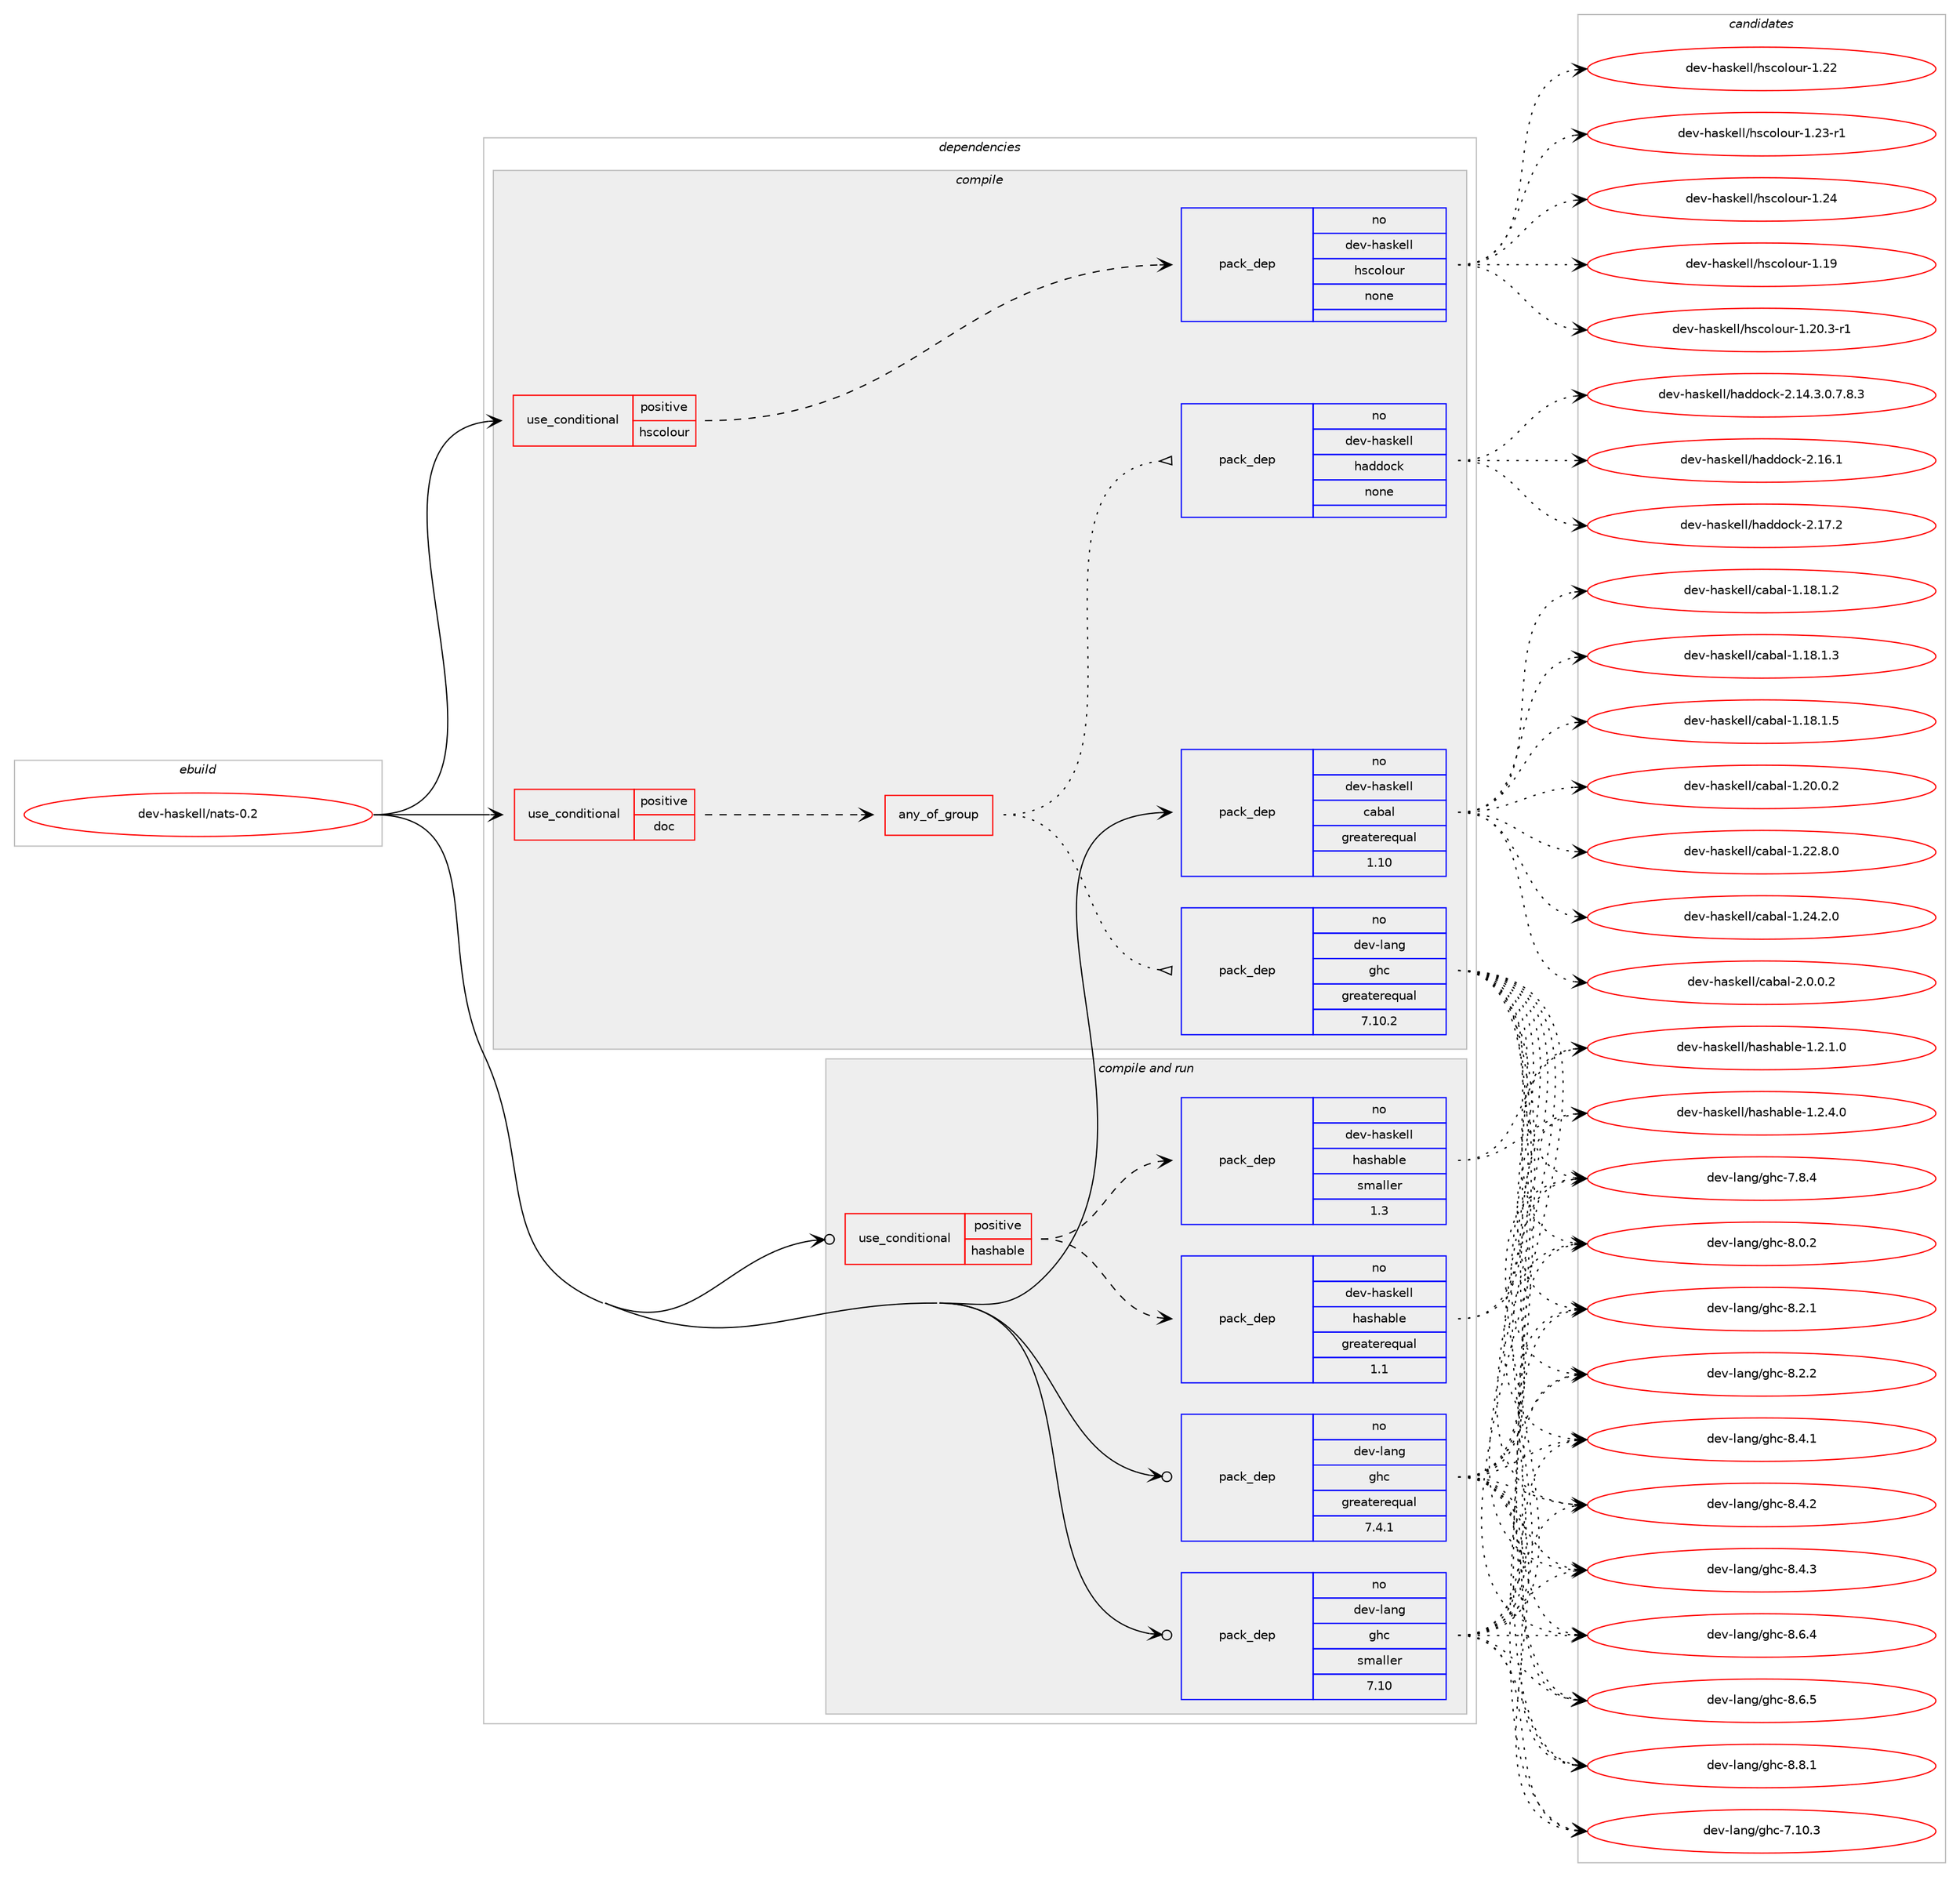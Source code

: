 digraph prolog {

# *************
# Graph options
# *************

newrank=true;
concentrate=true;
compound=true;
graph [rankdir=LR,fontname=Helvetica,fontsize=10,ranksep=1.5];#, ranksep=2.5, nodesep=0.2];
edge  [arrowhead=vee];
node  [fontname=Helvetica,fontsize=10];

# **********
# The ebuild
# **********

subgraph cluster_leftcol {
color=gray;
rank=same;
label=<<i>ebuild</i>>;
id [label="dev-haskell/nats-0.2", color=red, width=4, href="../dev-haskell/nats-0.2.svg"];
}

# ****************
# The dependencies
# ****************

subgraph cluster_midcol {
color=gray;
label=<<i>dependencies</i>>;
subgraph cluster_compile {
fillcolor="#eeeeee";
style=filled;
label=<<i>compile</i>>;
subgraph cond126894 {
dependency539950 [label=<<TABLE BORDER="0" CELLBORDER="1" CELLSPACING="0" CELLPADDING="4"><TR><TD ROWSPAN="3" CELLPADDING="10">use_conditional</TD></TR><TR><TD>positive</TD></TR><TR><TD>doc</TD></TR></TABLE>>, shape=none, color=red];
subgraph any10236 {
dependency539951 [label=<<TABLE BORDER="0" CELLBORDER="1" CELLSPACING="0" CELLPADDING="4"><TR><TD CELLPADDING="10">any_of_group</TD></TR></TABLE>>, shape=none, color=red];subgraph pack402463 {
dependency539952 [label=<<TABLE BORDER="0" CELLBORDER="1" CELLSPACING="0" CELLPADDING="4" WIDTH="220"><TR><TD ROWSPAN="6" CELLPADDING="30">pack_dep</TD></TR><TR><TD WIDTH="110">no</TD></TR><TR><TD>dev-haskell</TD></TR><TR><TD>haddock</TD></TR><TR><TD>none</TD></TR><TR><TD></TD></TR></TABLE>>, shape=none, color=blue];
}
dependency539951:e -> dependency539952:w [weight=20,style="dotted",arrowhead="oinv"];
subgraph pack402464 {
dependency539953 [label=<<TABLE BORDER="0" CELLBORDER="1" CELLSPACING="0" CELLPADDING="4" WIDTH="220"><TR><TD ROWSPAN="6" CELLPADDING="30">pack_dep</TD></TR><TR><TD WIDTH="110">no</TD></TR><TR><TD>dev-lang</TD></TR><TR><TD>ghc</TD></TR><TR><TD>greaterequal</TD></TR><TR><TD>7.10.2</TD></TR></TABLE>>, shape=none, color=blue];
}
dependency539951:e -> dependency539953:w [weight=20,style="dotted",arrowhead="oinv"];
}
dependency539950:e -> dependency539951:w [weight=20,style="dashed",arrowhead="vee"];
}
id:e -> dependency539950:w [weight=20,style="solid",arrowhead="vee"];
subgraph cond126895 {
dependency539954 [label=<<TABLE BORDER="0" CELLBORDER="1" CELLSPACING="0" CELLPADDING="4"><TR><TD ROWSPAN="3" CELLPADDING="10">use_conditional</TD></TR><TR><TD>positive</TD></TR><TR><TD>hscolour</TD></TR></TABLE>>, shape=none, color=red];
subgraph pack402465 {
dependency539955 [label=<<TABLE BORDER="0" CELLBORDER="1" CELLSPACING="0" CELLPADDING="4" WIDTH="220"><TR><TD ROWSPAN="6" CELLPADDING="30">pack_dep</TD></TR><TR><TD WIDTH="110">no</TD></TR><TR><TD>dev-haskell</TD></TR><TR><TD>hscolour</TD></TR><TR><TD>none</TD></TR><TR><TD></TD></TR></TABLE>>, shape=none, color=blue];
}
dependency539954:e -> dependency539955:w [weight=20,style="dashed",arrowhead="vee"];
}
id:e -> dependency539954:w [weight=20,style="solid",arrowhead="vee"];
subgraph pack402466 {
dependency539956 [label=<<TABLE BORDER="0" CELLBORDER="1" CELLSPACING="0" CELLPADDING="4" WIDTH="220"><TR><TD ROWSPAN="6" CELLPADDING="30">pack_dep</TD></TR><TR><TD WIDTH="110">no</TD></TR><TR><TD>dev-haskell</TD></TR><TR><TD>cabal</TD></TR><TR><TD>greaterequal</TD></TR><TR><TD>1.10</TD></TR></TABLE>>, shape=none, color=blue];
}
id:e -> dependency539956:w [weight=20,style="solid",arrowhead="vee"];
}
subgraph cluster_compileandrun {
fillcolor="#eeeeee";
style=filled;
label=<<i>compile and run</i>>;
subgraph cond126896 {
dependency539957 [label=<<TABLE BORDER="0" CELLBORDER="1" CELLSPACING="0" CELLPADDING="4"><TR><TD ROWSPAN="3" CELLPADDING="10">use_conditional</TD></TR><TR><TD>positive</TD></TR><TR><TD>hashable</TD></TR></TABLE>>, shape=none, color=red];
subgraph pack402467 {
dependency539958 [label=<<TABLE BORDER="0" CELLBORDER="1" CELLSPACING="0" CELLPADDING="4" WIDTH="220"><TR><TD ROWSPAN="6" CELLPADDING="30">pack_dep</TD></TR><TR><TD WIDTH="110">no</TD></TR><TR><TD>dev-haskell</TD></TR><TR><TD>hashable</TD></TR><TR><TD>greaterequal</TD></TR><TR><TD>1.1</TD></TR></TABLE>>, shape=none, color=blue];
}
dependency539957:e -> dependency539958:w [weight=20,style="dashed",arrowhead="vee"];
subgraph pack402468 {
dependency539959 [label=<<TABLE BORDER="0" CELLBORDER="1" CELLSPACING="0" CELLPADDING="4" WIDTH="220"><TR><TD ROWSPAN="6" CELLPADDING="30">pack_dep</TD></TR><TR><TD WIDTH="110">no</TD></TR><TR><TD>dev-haskell</TD></TR><TR><TD>hashable</TD></TR><TR><TD>smaller</TD></TR><TR><TD>1.3</TD></TR></TABLE>>, shape=none, color=blue];
}
dependency539957:e -> dependency539959:w [weight=20,style="dashed",arrowhead="vee"];
}
id:e -> dependency539957:w [weight=20,style="solid",arrowhead="odotvee"];
subgraph pack402469 {
dependency539960 [label=<<TABLE BORDER="0" CELLBORDER="1" CELLSPACING="0" CELLPADDING="4" WIDTH="220"><TR><TD ROWSPAN="6" CELLPADDING="30">pack_dep</TD></TR><TR><TD WIDTH="110">no</TD></TR><TR><TD>dev-lang</TD></TR><TR><TD>ghc</TD></TR><TR><TD>greaterequal</TD></TR><TR><TD>7.4.1</TD></TR></TABLE>>, shape=none, color=blue];
}
id:e -> dependency539960:w [weight=20,style="solid",arrowhead="odotvee"];
subgraph pack402470 {
dependency539961 [label=<<TABLE BORDER="0" CELLBORDER="1" CELLSPACING="0" CELLPADDING="4" WIDTH="220"><TR><TD ROWSPAN="6" CELLPADDING="30">pack_dep</TD></TR><TR><TD WIDTH="110">no</TD></TR><TR><TD>dev-lang</TD></TR><TR><TD>ghc</TD></TR><TR><TD>smaller</TD></TR><TR><TD>7.10</TD></TR></TABLE>>, shape=none, color=blue];
}
id:e -> dependency539961:w [weight=20,style="solid",arrowhead="odotvee"];
}
subgraph cluster_run {
fillcolor="#eeeeee";
style=filled;
label=<<i>run</i>>;
}
}

# **************
# The candidates
# **************

subgraph cluster_choices {
rank=same;
color=gray;
label=<<i>candidates</i>>;

subgraph choice402463 {
color=black;
nodesep=1;
choice1001011184510497115107101108108471049710010011199107455046495246514648465546564651 [label="dev-haskell/haddock-2.14.3.0.7.8.3", color=red, width=4,href="../dev-haskell/haddock-2.14.3.0.7.8.3.svg"];
choice100101118451049711510710110810847104971001001119910745504649544649 [label="dev-haskell/haddock-2.16.1", color=red, width=4,href="../dev-haskell/haddock-2.16.1.svg"];
choice100101118451049711510710110810847104971001001119910745504649554650 [label="dev-haskell/haddock-2.17.2", color=red, width=4,href="../dev-haskell/haddock-2.17.2.svg"];
dependency539952:e -> choice1001011184510497115107101108108471049710010011199107455046495246514648465546564651:w [style=dotted,weight="100"];
dependency539952:e -> choice100101118451049711510710110810847104971001001119910745504649544649:w [style=dotted,weight="100"];
dependency539952:e -> choice100101118451049711510710110810847104971001001119910745504649554650:w [style=dotted,weight="100"];
}
subgraph choice402464 {
color=black;
nodesep=1;
choice1001011184510897110103471031049945554649484651 [label="dev-lang/ghc-7.10.3", color=red, width=4,href="../dev-lang/ghc-7.10.3.svg"];
choice10010111845108971101034710310499455546564652 [label="dev-lang/ghc-7.8.4", color=red, width=4,href="../dev-lang/ghc-7.8.4.svg"];
choice10010111845108971101034710310499455646484650 [label="dev-lang/ghc-8.0.2", color=red, width=4,href="../dev-lang/ghc-8.0.2.svg"];
choice10010111845108971101034710310499455646504649 [label="dev-lang/ghc-8.2.1", color=red, width=4,href="../dev-lang/ghc-8.2.1.svg"];
choice10010111845108971101034710310499455646504650 [label="dev-lang/ghc-8.2.2", color=red, width=4,href="../dev-lang/ghc-8.2.2.svg"];
choice10010111845108971101034710310499455646524649 [label="dev-lang/ghc-8.4.1", color=red, width=4,href="../dev-lang/ghc-8.4.1.svg"];
choice10010111845108971101034710310499455646524650 [label="dev-lang/ghc-8.4.2", color=red, width=4,href="../dev-lang/ghc-8.4.2.svg"];
choice10010111845108971101034710310499455646524651 [label="dev-lang/ghc-8.4.3", color=red, width=4,href="../dev-lang/ghc-8.4.3.svg"];
choice10010111845108971101034710310499455646544652 [label="dev-lang/ghc-8.6.4", color=red, width=4,href="../dev-lang/ghc-8.6.4.svg"];
choice10010111845108971101034710310499455646544653 [label="dev-lang/ghc-8.6.5", color=red, width=4,href="../dev-lang/ghc-8.6.5.svg"];
choice10010111845108971101034710310499455646564649 [label="dev-lang/ghc-8.8.1", color=red, width=4,href="../dev-lang/ghc-8.8.1.svg"];
dependency539953:e -> choice1001011184510897110103471031049945554649484651:w [style=dotted,weight="100"];
dependency539953:e -> choice10010111845108971101034710310499455546564652:w [style=dotted,weight="100"];
dependency539953:e -> choice10010111845108971101034710310499455646484650:w [style=dotted,weight="100"];
dependency539953:e -> choice10010111845108971101034710310499455646504649:w [style=dotted,weight="100"];
dependency539953:e -> choice10010111845108971101034710310499455646504650:w [style=dotted,weight="100"];
dependency539953:e -> choice10010111845108971101034710310499455646524649:w [style=dotted,weight="100"];
dependency539953:e -> choice10010111845108971101034710310499455646524650:w [style=dotted,weight="100"];
dependency539953:e -> choice10010111845108971101034710310499455646524651:w [style=dotted,weight="100"];
dependency539953:e -> choice10010111845108971101034710310499455646544652:w [style=dotted,weight="100"];
dependency539953:e -> choice10010111845108971101034710310499455646544653:w [style=dotted,weight="100"];
dependency539953:e -> choice10010111845108971101034710310499455646564649:w [style=dotted,weight="100"];
}
subgraph choice402465 {
color=black;
nodesep=1;
choice100101118451049711510710110810847104115991111081111171144549464957 [label="dev-haskell/hscolour-1.19", color=red, width=4,href="../dev-haskell/hscolour-1.19.svg"];
choice10010111845104971151071011081084710411599111108111117114454946504846514511449 [label="dev-haskell/hscolour-1.20.3-r1", color=red, width=4,href="../dev-haskell/hscolour-1.20.3-r1.svg"];
choice100101118451049711510710110810847104115991111081111171144549465050 [label="dev-haskell/hscolour-1.22", color=red, width=4,href="../dev-haskell/hscolour-1.22.svg"];
choice1001011184510497115107101108108471041159911110811111711445494650514511449 [label="dev-haskell/hscolour-1.23-r1", color=red, width=4,href="../dev-haskell/hscolour-1.23-r1.svg"];
choice100101118451049711510710110810847104115991111081111171144549465052 [label="dev-haskell/hscolour-1.24", color=red, width=4,href="../dev-haskell/hscolour-1.24.svg"];
dependency539955:e -> choice100101118451049711510710110810847104115991111081111171144549464957:w [style=dotted,weight="100"];
dependency539955:e -> choice10010111845104971151071011081084710411599111108111117114454946504846514511449:w [style=dotted,weight="100"];
dependency539955:e -> choice100101118451049711510710110810847104115991111081111171144549465050:w [style=dotted,weight="100"];
dependency539955:e -> choice1001011184510497115107101108108471041159911110811111711445494650514511449:w [style=dotted,weight="100"];
dependency539955:e -> choice100101118451049711510710110810847104115991111081111171144549465052:w [style=dotted,weight="100"];
}
subgraph choice402466 {
color=black;
nodesep=1;
choice10010111845104971151071011081084799979897108454946495646494650 [label="dev-haskell/cabal-1.18.1.2", color=red, width=4,href="../dev-haskell/cabal-1.18.1.2.svg"];
choice10010111845104971151071011081084799979897108454946495646494651 [label="dev-haskell/cabal-1.18.1.3", color=red, width=4,href="../dev-haskell/cabal-1.18.1.3.svg"];
choice10010111845104971151071011081084799979897108454946495646494653 [label="dev-haskell/cabal-1.18.1.5", color=red, width=4,href="../dev-haskell/cabal-1.18.1.5.svg"];
choice10010111845104971151071011081084799979897108454946504846484650 [label="dev-haskell/cabal-1.20.0.2", color=red, width=4,href="../dev-haskell/cabal-1.20.0.2.svg"];
choice10010111845104971151071011081084799979897108454946505046564648 [label="dev-haskell/cabal-1.22.8.0", color=red, width=4,href="../dev-haskell/cabal-1.22.8.0.svg"];
choice10010111845104971151071011081084799979897108454946505246504648 [label="dev-haskell/cabal-1.24.2.0", color=red, width=4,href="../dev-haskell/cabal-1.24.2.0.svg"];
choice100101118451049711510710110810847999798971084550464846484650 [label="dev-haskell/cabal-2.0.0.2", color=red, width=4,href="../dev-haskell/cabal-2.0.0.2.svg"];
dependency539956:e -> choice10010111845104971151071011081084799979897108454946495646494650:w [style=dotted,weight="100"];
dependency539956:e -> choice10010111845104971151071011081084799979897108454946495646494651:w [style=dotted,weight="100"];
dependency539956:e -> choice10010111845104971151071011081084799979897108454946495646494653:w [style=dotted,weight="100"];
dependency539956:e -> choice10010111845104971151071011081084799979897108454946504846484650:w [style=dotted,weight="100"];
dependency539956:e -> choice10010111845104971151071011081084799979897108454946505046564648:w [style=dotted,weight="100"];
dependency539956:e -> choice10010111845104971151071011081084799979897108454946505246504648:w [style=dotted,weight="100"];
dependency539956:e -> choice100101118451049711510710110810847999798971084550464846484650:w [style=dotted,weight="100"];
}
subgraph choice402467 {
color=black;
nodesep=1;
choice1001011184510497115107101108108471049711510497981081014549465046494648 [label="dev-haskell/hashable-1.2.1.0", color=red, width=4,href="../dev-haskell/hashable-1.2.1.0.svg"];
choice1001011184510497115107101108108471049711510497981081014549465046524648 [label="dev-haskell/hashable-1.2.4.0", color=red, width=4,href="../dev-haskell/hashable-1.2.4.0.svg"];
dependency539958:e -> choice1001011184510497115107101108108471049711510497981081014549465046494648:w [style=dotted,weight="100"];
dependency539958:e -> choice1001011184510497115107101108108471049711510497981081014549465046524648:w [style=dotted,weight="100"];
}
subgraph choice402468 {
color=black;
nodesep=1;
choice1001011184510497115107101108108471049711510497981081014549465046494648 [label="dev-haskell/hashable-1.2.1.0", color=red, width=4,href="../dev-haskell/hashable-1.2.1.0.svg"];
choice1001011184510497115107101108108471049711510497981081014549465046524648 [label="dev-haskell/hashable-1.2.4.0", color=red, width=4,href="../dev-haskell/hashable-1.2.4.0.svg"];
dependency539959:e -> choice1001011184510497115107101108108471049711510497981081014549465046494648:w [style=dotted,weight="100"];
dependency539959:e -> choice1001011184510497115107101108108471049711510497981081014549465046524648:w [style=dotted,weight="100"];
}
subgraph choice402469 {
color=black;
nodesep=1;
choice1001011184510897110103471031049945554649484651 [label="dev-lang/ghc-7.10.3", color=red, width=4,href="../dev-lang/ghc-7.10.3.svg"];
choice10010111845108971101034710310499455546564652 [label="dev-lang/ghc-7.8.4", color=red, width=4,href="../dev-lang/ghc-7.8.4.svg"];
choice10010111845108971101034710310499455646484650 [label="dev-lang/ghc-8.0.2", color=red, width=4,href="../dev-lang/ghc-8.0.2.svg"];
choice10010111845108971101034710310499455646504649 [label="dev-lang/ghc-8.2.1", color=red, width=4,href="../dev-lang/ghc-8.2.1.svg"];
choice10010111845108971101034710310499455646504650 [label="dev-lang/ghc-8.2.2", color=red, width=4,href="../dev-lang/ghc-8.2.2.svg"];
choice10010111845108971101034710310499455646524649 [label="dev-lang/ghc-8.4.1", color=red, width=4,href="../dev-lang/ghc-8.4.1.svg"];
choice10010111845108971101034710310499455646524650 [label="dev-lang/ghc-8.4.2", color=red, width=4,href="../dev-lang/ghc-8.4.2.svg"];
choice10010111845108971101034710310499455646524651 [label="dev-lang/ghc-8.4.3", color=red, width=4,href="../dev-lang/ghc-8.4.3.svg"];
choice10010111845108971101034710310499455646544652 [label="dev-lang/ghc-8.6.4", color=red, width=4,href="../dev-lang/ghc-8.6.4.svg"];
choice10010111845108971101034710310499455646544653 [label="dev-lang/ghc-8.6.5", color=red, width=4,href="../dev-lang/ghc-8.6.5.svg"];
choice10010111845108971101034710310499455646564649 [label="dev-lang/ghc-8.8.1", color=red, width=4,href="../dev-lang/ghc-8.8.1.svg"];
dependency539960:e -> choice1001011184510897110103471031049945554649484651:w [style=dotted,weight="100"];
dependency539960:e -> choice10010111845108971101034710310499455546564652:w [style=dotted,weight="100"];
dependency539960:e -> choice10010111845108971101034710310499455646484650:w [style=dotted,weight="100"];
dependency539960:e -> choice10010111845108971101034710310499455646504649:w [style=dotted,weight="100"];
dependency539960:e -> choice10010111845108971101034710310499455646504650:w [style=dotted,weight="100"];
dependency539960:e -> choice10010111845108971101034710310499455646524649:w [style=dotted,weight="100"];
dependency539960:e -> choice10010111845108971101034710310499455646524650:w [style=dotted,weight="100"];
dependency539960:e -> choice10010111845108971101034710310499455646524651:w [style=dotted,weight="100"];
dependency539960:e -> choice10010111845108971101034710310499455646544652:w [style=dotted,weight="100"];
dependency539960:e -> choice10010111845108971101034710310499455646544653:w [style=dotted,weight="100"];
dependency539960:e -> choice10010111845108971101034710310499455646564649:w [style=dotted,weight="100"];
}
subgraph choice402470 {
color=black;
nodesep=1;
choice1001011184510897110103471031049945554649484651 [label="dev-lang/ghc-7.10.3", color=red, width=4,href="../dev-lang/ghc-7.10.3.svg"];
choice10010111845108971101034710310499455546564652 [label="dev-lang/ghc-7.8.4", color=red, width=4,href="../dev-lang/ghc-7.8.4.svg"];
choice10010111845108971101034710310499455646484650 [label="dev-lang/ghc-8.0.2", color=red, width=4,href="../dev-lang/ghc-8.0.2.svg"];
choice10010111845108971101034710310499455646504649 [label="dev-lang/ghc-8.2.1", color=red, width=4,href="../dev-lang/ghc-8.2.1.svg"];
choice10010111845108971101034710310499455646504650 [label="dev-lang/ghc-8.2.2", color=red, width=4,href="../dev-lang/ghc-8.2.2.svg"];
choice10010111845108971101034710310499455646524649 [label="dev-lang/ghc-8.4.1", color=red, width=4,href="../dev-lang/ghc-8.4.1.svg"];
choice10010111845108971101034710310499455646524650 [label="dev-lang/ghc-8.4.2", color=red, width=4,href="../dev-lang/ghc-8.4.2.svg"];
choice10010111845108971101034710310499455646524651 [label="dev-lang/ghc-8.4.3", color=red, width=4,href="../dev-lang/ghc-8.4.3.svg"];
choice10010111845108971101034710310499455646544652 [label="dev-lang/ghc-8.6.4", color=red, width=4,href="../dev-lang/ghc-8.6.4.svg"];
choice10010111845108971101034710310499455646544653 [label="dev-lang/ghc-8.6.5", color=red, width=4,href="../dev-lang/ghc-8.6.5.svg"];
choice10010111845108971101034710310499455646564649 [label="dev-lang/ghc-8.8.1", color=red, width=4,href="../dev-lang/ghc-8.8.1.svg"];
dependency539961:e -> choice1001011184510897110103471031049945554649484651:w [style=dotted,weight="100"];
dependency539961:e -> choice10010111845108971101034710310499455546564652:w [style=dotted,weight="100"];
dependency539961:e -> choice10010111845108971101034710310499455646484650:w [style=dotted,weight="100"];
dependency539961:e -> choice10010111845108971101034710310499455646504649:w [style=dotted,weight="100"];
dependency539961:e -> choice10010111845108971101034710310499455646504650:w [style=dotted,weight="100"];
dependency539961:e -> choice10010111845108971101034710310499455646524649:w [style=dotted,weight="100"];
dependency539961:e -> choice10010111845108971101034710310499455646524650:w [style=dotted,weight="100"];
dependency539961:e -> choice10010111845108971101034710310499455646524651:w [style=dotted,weight="100"];
dependency539961:e -> choice10010111845108971101034710310499455646544652:w [style=dotted,weight="100"];
dependency539961:e -> choice10010111845108971101034710310499455646544653:w [style=dotted,weight="100"];
dependency539961:e -> choice10010111845108971101034710310499455646564649:w [style=dotted,weight="100"];
}
}

}
